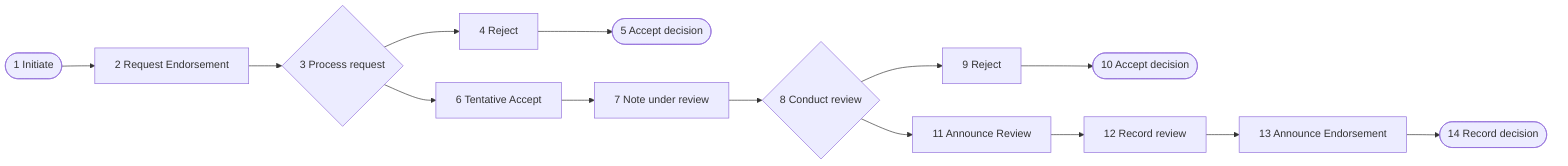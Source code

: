 flowchart LR
    1(["1 Initiate"])
    2["`2 Request Endorsement`"]
    3{"`3 Process request`"}
    4["`4 Reject`"]
    5(["`5 Accept decision`"])
    6["`6 Tentative Accept`"]
    7["`7 Note under review`"]
    8{"`8 Conduct review`"}
    9["`9 Reject`"]
    10(["`10 Accept decision`"])
    11["`11 Announce Review`"]
    12["`12 Record review`"]
    13["`13 Announce Endorsement`"]
    14(["`14 Record decision`"])

    1 --> 2
    2 --> 3
    3 --> 4
    4 --> 5
    3 --> 6
    6 --> 7
    7 --> 8
    8 --> 9
    9 --> 10
    8 --> 11
    11 --> 12
    12 --> 13
    13 --> 14